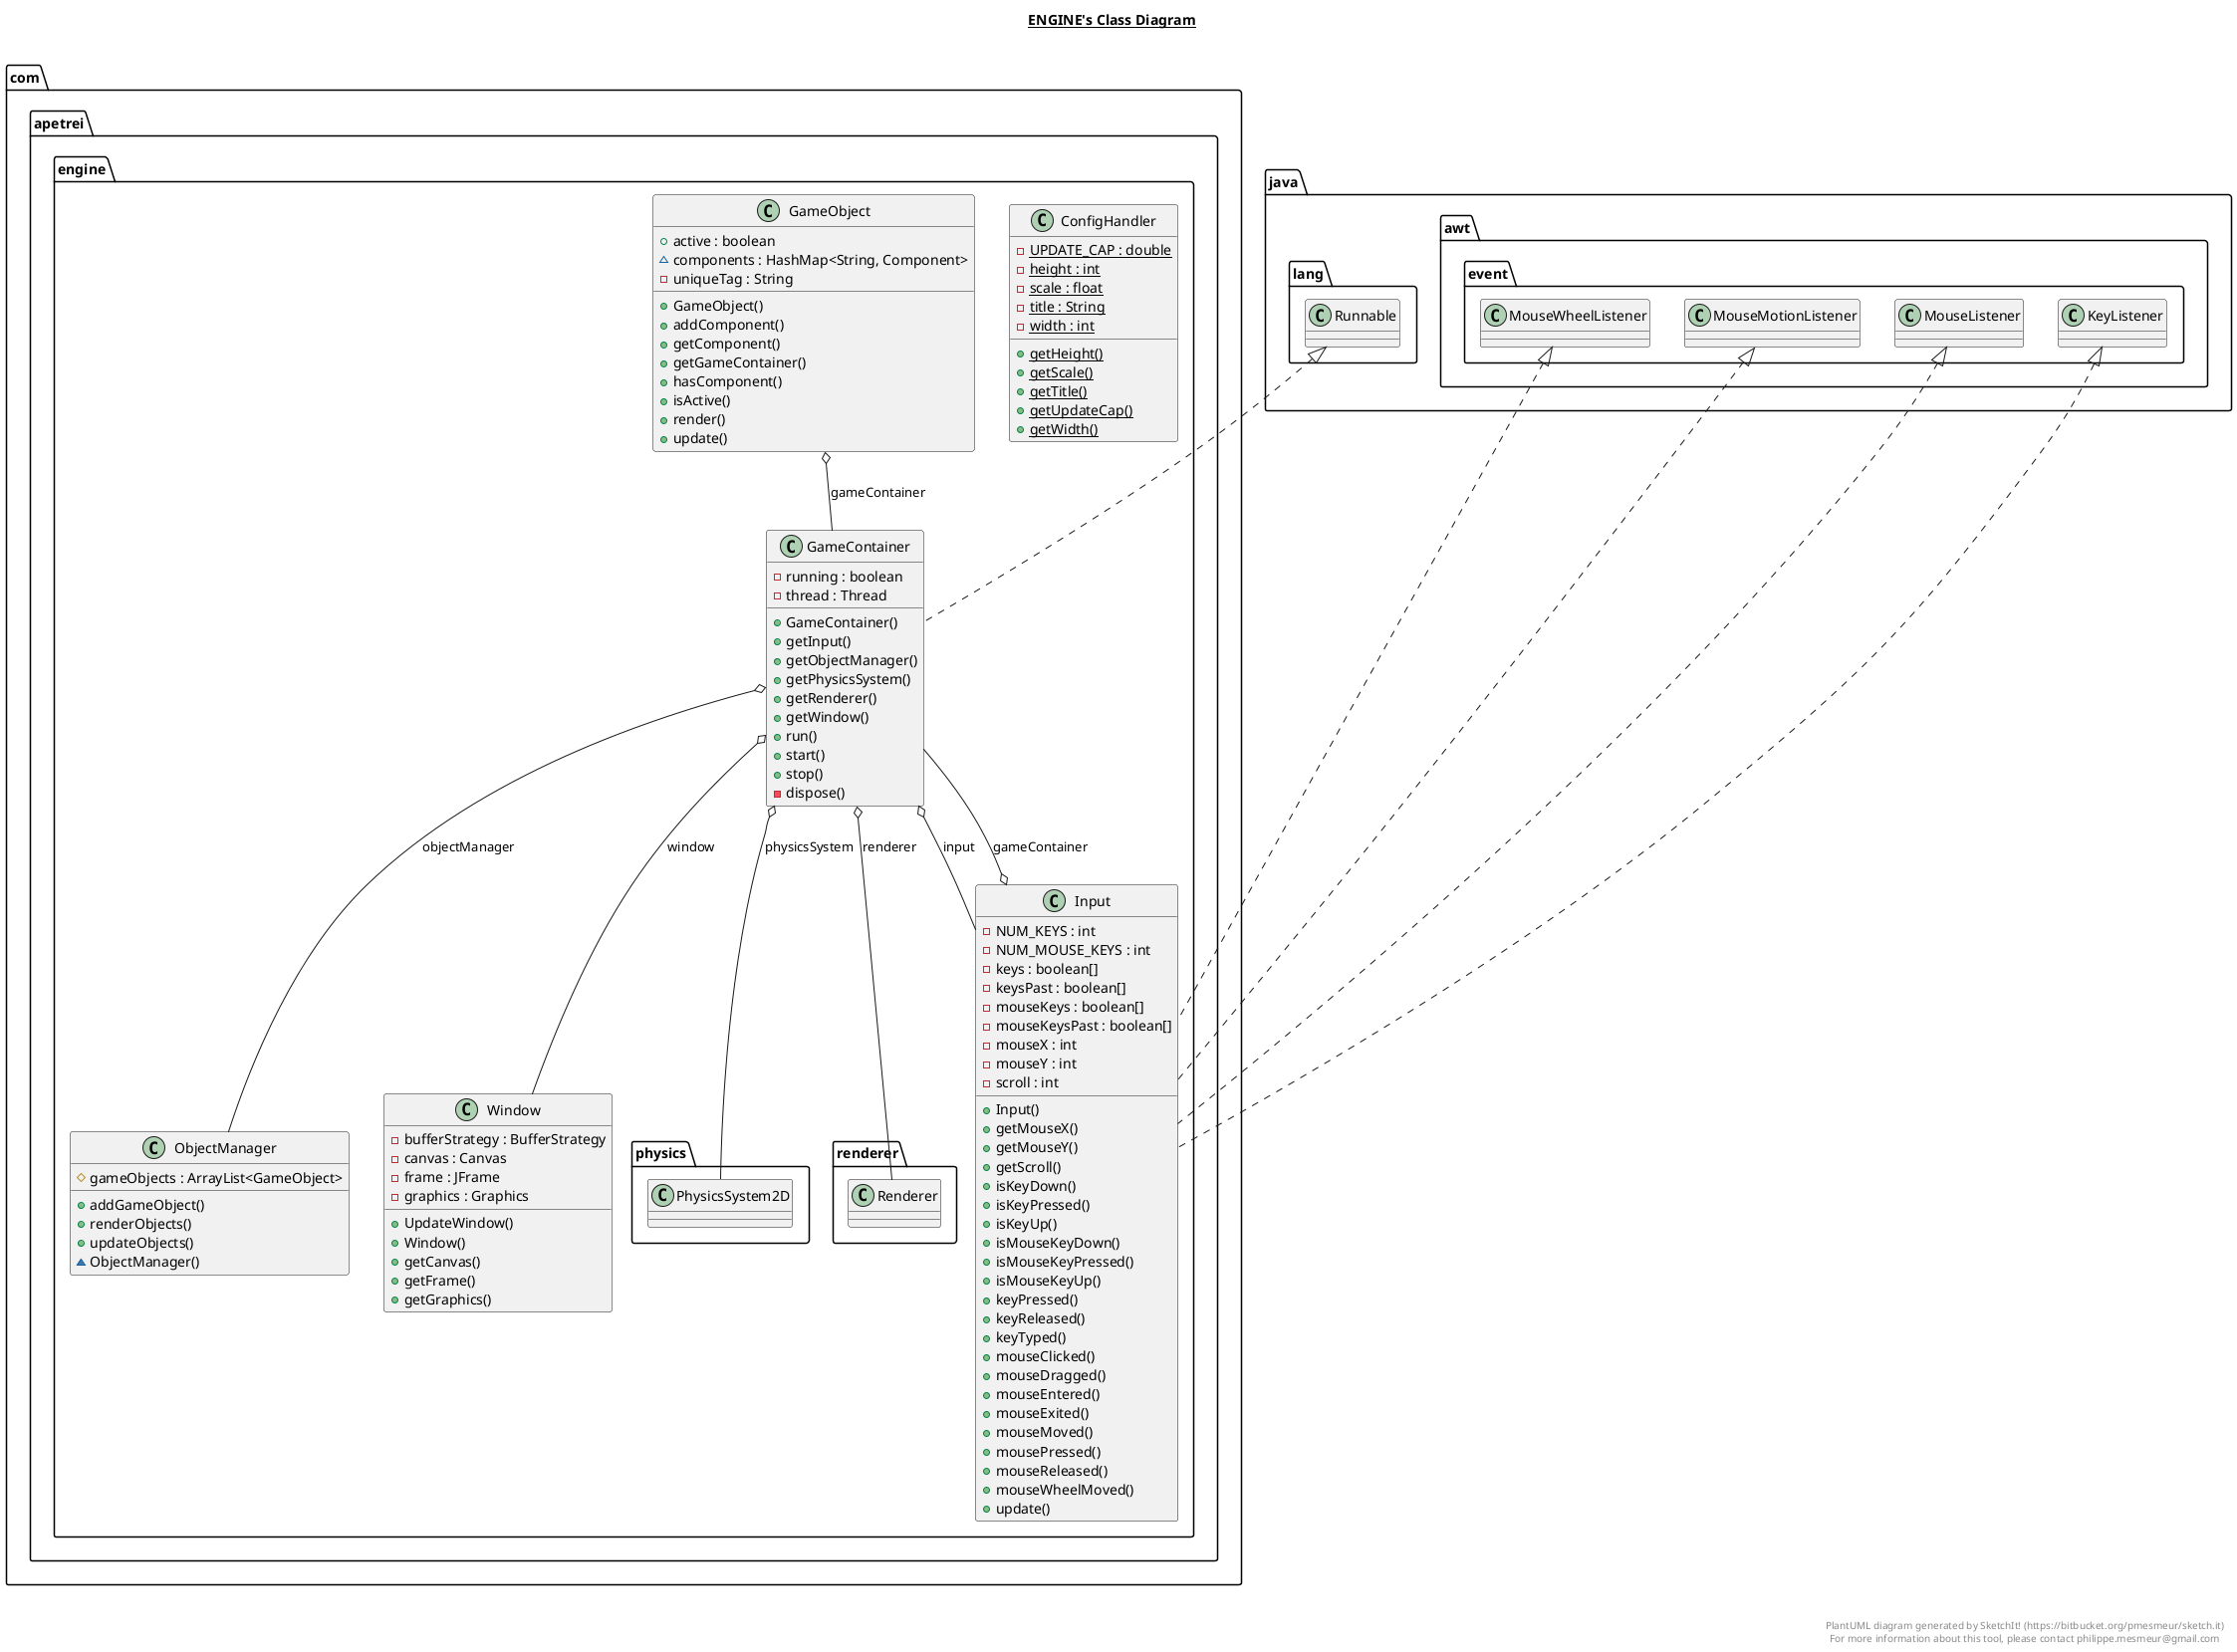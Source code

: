 @startuml

title __ENGINE's Class Diagram__\n

  namespace com.apetrei.engine {
    class com.apetrei.engine.ConfigHandler {
        {static} - UPDATE_CAP : double
        {static} - height : int
        {static} - scale : float
        {static} - title : String
        {static} - width : int
        {static} + getHeight()
        {static} + getScale()
        {static} + getTitle()
        {static} + getUpdateCap()
        {static} + getWidth()
    }
  }
  

  namespace com.apetrei.engine {
    class com.apetrei.engine.GameContainer {
        - running : boolean
        - thread : Thread
        + GameContainer()
        + getInput()
        + getObjectManager()
        + getPhysicsSystem()
        + getRenderer()
        + getWindow()
        + run()
        + start()
        + stop()
        - dispose()
    }
  }
  

  namespace com.apetrei.engine {
    class com.apetrei.engine.GameObject {
        + active : boolean
        ~ components : HashMap<String, Component>
        - uniqueTag : String
        + GameObject()
        + addComponent()
        + getComponent()
        + getGameContainer()
        + hasComponent()
        + isActive()
        + render()
        + update()
    }
  }
  

  namespace com.apetrei.engine {
    class com.apetrei.engine.Input {
        - NUM_KEYS : int
        - NUM_MOUSE_KEYS : int
        - keys : boolean[]
        - keysPast : boolean[]
        - mouseKeys : boolean[]
        - mouseKeysPast : boolean[]
        - mouseX : int
        - mouseY : int
        - scroll : int
        + Input()
        + getMouseX()
        + getMouseY()
        + getScroll()
        + isKeyDown()
        + isKeyPressed()
        + isKeyUp()
        + isMouseKeyDown()
        + isMouseKeyPressed()
        + isMouseKeyUp()
        + keyPressed()
        + keyReleased()
        + keyTyped()
        + mouseClicked()
        + mouseDragged()
        + mouseEntered()
        + mouseExited()
        + mouseMoved()
        + mousePressed()
        + mouseReleased()
        + mouseWheelMoved()
        + update()
    }
  }
  

  namespace com.apetrei.engine {
    class com.apetrei.engine.ObjectManager {
        # gameObjects : ArrayList<GameObject>
        + addGameObject()
        + renderObjects()
        + updateObjects()
        ~ ObjectManager()
    }
  }
  

  namespace com.apetrei.engine {
    class com.apetrei.engine.Window {
        - bufferStrategy : BufferStrategy
        - canvas : Canvas
        - frame : JFrame
        - graphics : Graphics
        + UpdateWindow()
        + Window()
        + getCanvas()
        + getFrame()
        + getGraphics()
    }
  }
  

  com.apetrei.engine.GameContainer .up.|> java.lang.Runnable
  com.apetrei.engine.GameContainer o-- com.apetrei.engine.Input : input
  com.apetrei.engine.GameContainer o-- com.apetrei.engine.ObjectManager : objectManager
  com.apetrei.engine.GameContainer o-- com.apetrei.engine.physics.PhysicsSystem2D : physicsSystem
  com.apetrei.engine.GameContainer o-- com.apetrei.engine.renderer.Renderer : renderer
  com.apetrei.engine.GameContainer o-- com.apetrei.engine.Window : window
  com.apetrei.engine.GameObject o-- com.apetrei.engine.GameContainer : gameContainer
  com.apetrei.engine.Input .up.|> java.awt.event.KeyListener
  com.apetrei.engine.Input .up.|> java.awt.event.MouseListener
  com.apetrei.engine.Input .up.|> java.awt.event.MouseMotionListener
  com.apetrei.engine.Input .up.|> java.awt.event.MouseWheelListener
  com.apetrei.engine.Input o-- com.apetrei.engine.GameContainer : gameContainer


right footer


PlantUML diagram generated by SketchIt! (https://bitbucket.org/pmesmeur/sketch.it)
For more information about this tool, please contact philippe.mesmeur@gmail.com
endfooter

@enduml
